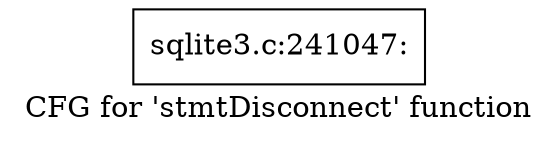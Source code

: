 digraph "CFG for 'stmtDisconnect' function" {
	label="CFG for 'stmtDisconnect' function";

	Node0x55c0fb7f8c30 [shape=record,label="{sqlite3.c:241047:}"];
}
